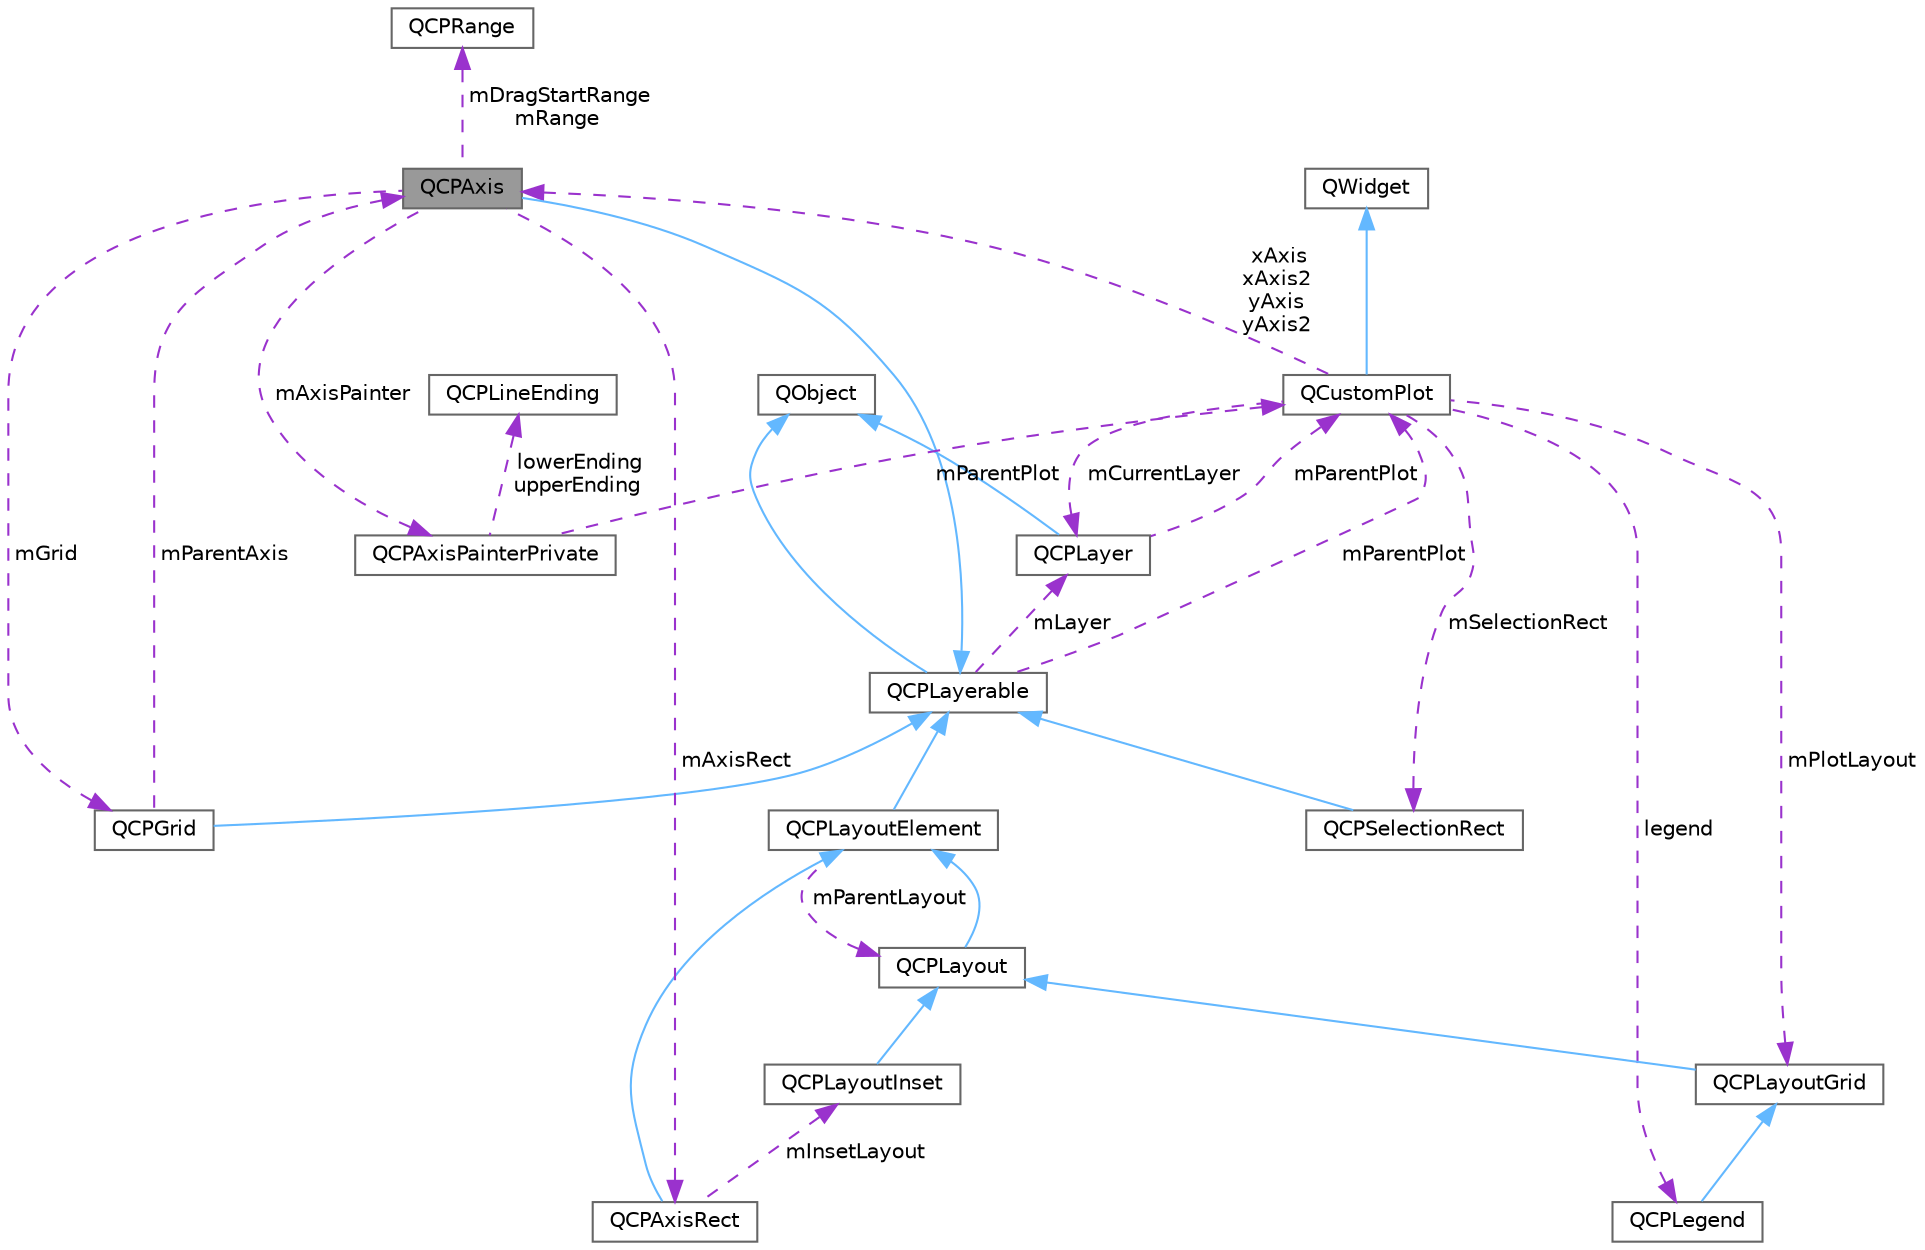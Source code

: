 digraph "QCPAxis"
{
 // LATEX_PDF_SIZE
  bgcolor="transparent";
  edge [fontname=Helvetica,fontsize=10,labelfontname=Helvetica,labelfontsize=10];
  node [fontname=Helvetica,fontsize=10,shape=box,height=0.2,width=0.4];
  Node1 [label="QCPAxis",height=0.2,width=0.4,color="gray40", fillcolor="grey60", style="filled", fontcolor="black",tooltip="Manages a single axis inside a QCustomPlot."];
  Node2 -> Node1 [dir="back",color="steelblue1",style="solid"];
  Node2 [label="QCPLayerable",height=0.2,width=0.4,color="gray40", fillcolor="white", style="filled",URL="$class_q_c_p_layerable.html",tooltip="Base class for all drawable objects"];
  Node3 -> Node2 [dir="back",color="steelblue1",style="solid"];
  Node3 [label="QObject",height=0.2,width=0.4,color="gray40", fillcolor="white", style="filled",tooltip=" "];
  Node4 -> Node2 [dir="back",color="darkorchid3",style="dashed",label=" mParentPlot" ];
  Node4 [label="QCustomPlot",height=0.2,width=0.4,color="gray40", fillcolor="white", style="filled",URL="$class_q_custom_plot.html",tooltip="The central class of the library. This is the QWidget which displays the plot and interacts with the ..."];
  Node5 -> Node4 [dir="back",color="steelblue1",style="solid"];
  Node5 [label="QWidget",height=0.2,width=0.4,color="gray40", fillcolor="white", style="filled",tooltip=" "];
  Node1 -> Node4 [dir="back",color="darkorchid3",style="dashed",label=" xAxis\nxAxis2\nyAxis\nyAxis2" ];
  Node6 -> Node4 [dir="back",color="darkorchid3",style="dashed",label=" legend" ];
  Node6 [label="QCPLegend",height=0.2,width=0.4,color="gray40", fillcolor="white", style="filled",URL="$class_q_c_p_legend.html",tooltip="Manages a legend inside a QCustomPlot."];
  Node7 -> Node6 [dir="back",color="steelblue1",style="solid"];
  Node7 [label="QCPLayoutGrid",height=0.2,width=0.4,color="gray40", fillcolor="white", style="filled",URL="$class_q_c_p_layout_grid.html",tooltip="A layout that arranges child elements in a grid"];
  Node8 -> Node7 [dir="back",color="steelblue1",style="solid"];
  Node8 [label="QCPLayout",height=0.2,width=0.4,color="gray40", fillcolor="white", style="filled",URL="$class_q_c_p_layout.html",tooltip="The abstract base class for layouts"];
  Node9 -> Node8 [dir="back",color="steelblue1",style="solid"];
  Node9 [label="QCPLayoutElement",height=0.2,width=0.4,color="gray40", fillcolor="white", style="filled",URL="$class_q_c_p_layout_element.html",tooltip="The abstract base class for all objects that form the layout system."];
  Node2 -> Node9 [dir="back",color="steelblue1",style="solid"];
  Node8 -> Node9 [dir="back",color="darkorchid3",style="dashed",label=" mParentLayout" ];
  Node7 -> Node4 [dir="back",color="darkorchid3",style="dashed",label=" mPlotLayout" ];
  Node10 -> Node4 [dir="back",color="darkorchid3",style="dashed",label=" mCurrentLayer" ];
  Node10 [label="QCPLayer",height=0.2,width=0.4,color="gray40", fillcolor="white", style="filled",URL="$class_q_c_p_layer.html",tooltip="A layer that may contain objects, to control the rendering order"];
  Node3 -> Node10 [dir="back",color="steelblue1",style="solid"];
  Node4 -> Node10 [dir="back",color="darkorchid3",style="dashed",label=" mParentPlot" ];
  Node11 -> Node4 [dir="back",color="darkorchid3",style="dashed",label=" mSelectionRect" ];
  Node11 [label="QCPSelectionRect",height=0.2,width=0.4,color="gray40", fillcolor="white", style="filled",URL="$class_q_c_p_selection_rect.html",tooltip="Provides rect/rubber-band data selection and range zoom interaction"];
  Node2 -> Node11 [dir="back",color="steelblue1",style="solid"];
  Node10 -> Node2 [dir="back",color="darkorchid3",style="dashed",label=" mLayer" ];
  Node12 -> Node1 [dir="back",color="darkorchid3",style="dashed",label=" mAxisRect" ];
  Node12 [label="QCPAxisRect",height=0.2,width=0.4,color="gray40", fillcolor="white", style="filled",URL="$class_q_c_p_axis_rect.html",tooltip="Holds multiple axes and arranges them in a rectangular shape."];
  Node9 -> Node12 [dir="back",color="steelblue1",style="solid"];
  Node13 -> Node12 [dir="back",color="darkorchid3",style="dashed",label=" mInsetLayout" ];
  Node13 [label="QCPLayoutInset",height=0.2,width=0.4,color="gray40", fillcolor="white", style="filled",URL="$class_q_c_p_layout_inset.html",tooltip="A layout that places child elements aligned to the border or arbitrarily positioned"];
  Node8 -> Node13 [dir="back",color="steelblue1",style="solid"];
  Node14 -> Node1 [dir="back",color="darkorchid3",style="dashed",label=" mDragStartRange\nmRange" ];
  Node14 [label="QCPRange",height=0.2,width=0.4,color="gray40", fillcolor="white", style="filled",URL="$class_q_c_p_range.html",tooltip="Represents the range an axis is encompassing."];
  Node15 -> Node1 [dir="back",color="darkorchid3",style="dashed",label=" mGrid" ];
  Node15 [label="QCPGrid",height=0.2,width=0.4,color="gray40", fillcolor="white", style="filled",URL="$class_q_c_p_grid.html",tooltip="Responsible for drawing the grid of a QCPAxis."];
  Node2 -> Node15 [dir="back",color="steelblue1",style="solid"];
  Node1 -> Node15 [dir="back",color="darkorchid3",style="dashed",label=" mParentAxis" ];
  Node16 -> Node1 [dir="back",color="darkorchid3",style="dashed",label=" mAxisPainter" ];
  Node16 [label="QCPAxisPainterPrivate",height=0.2,width=0.4,color="gray40", fillcolor="white", style="filled",URL="$class_q_c_p_axis_painter_private.html",tooltip=" "];
  Node17 -> Node16 [dir="back",color="darkorchid3",style="dashed",label=" lowerEnding\nupperEnding" ];
  Node17 [label="QCPLineEnding",height=0.2,width=0.4,color="gray40", fillcolor="white", style="filled",URL="$class_q_c_p_line_ending.html",tooltip="Handles the different ending decorations for line-like items"];
  Node4 -> Node16 [dir="back",color="darkorchid3",style="dashed",label=" mParentPlot" ];
}
